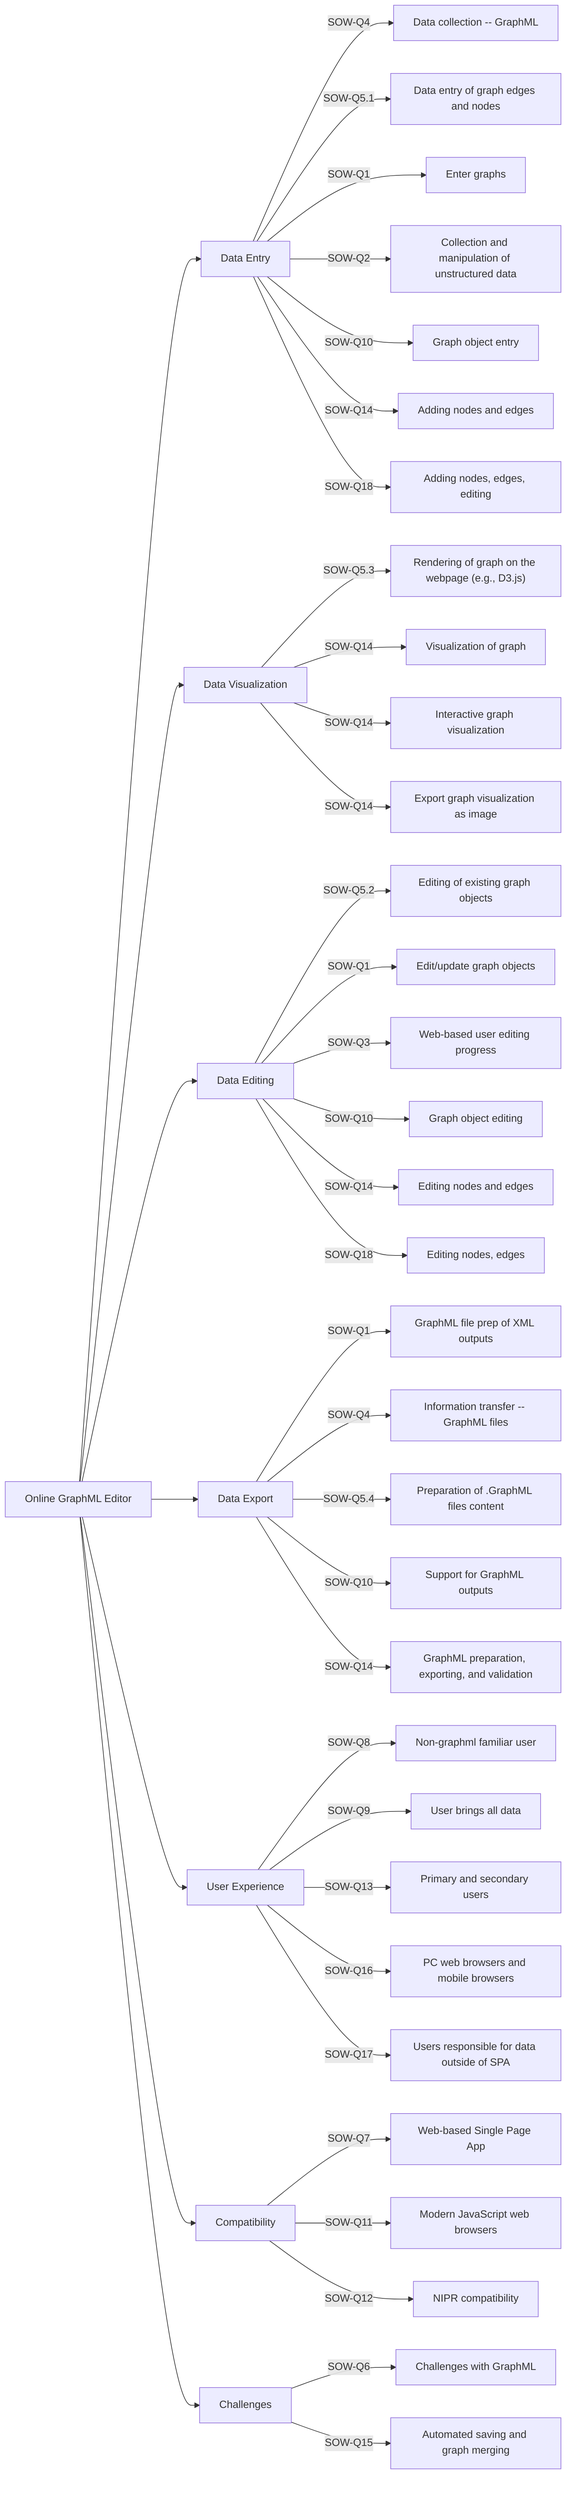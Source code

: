 graph LR
A["Online GraphML Editor"]
B[Data Entry]
C[Data Visualization]
D[Data Editing]
E[Data Export]
F[User Experience]
G[Compatibility]
H[Challenges]

A-->B
B-->|SOW-Q4|1["Data collection -- GraphML"]
B-->|SOW-Q5.1|2["Data entry of graph edges and nodes"]
B-->|SOW-Q1|3["Enter graphs"]
B-->|SOW-Q2|4["Collection and manipulation of unstructured data"]
B-->|SOW-Q10|5["Graph object entry"]
B-->|SOW-Q14|6["Adding nodes and edges"]
B-->|SOW-Q18|7["Adding nodes, edges, editing"]

A-->C
C-->|SOW-Q5.3|8["Rendering of graph on the webpage (e.g., D3.js)"]
C-->|SOW-Q14|9["Visualization of graph"]
C-->|SOW-Q14|10["Interactive graph visualization"]
C-->|SOW-Q14|11["Export graph visualization as image"]

A-->D
D-->|SOW-Q5.2|12["Editing of existing graph objects"]
D-->|SOW-Q1|13["Edit/update graph objects"]
D-->|SOW-Q3|14["Web-based user editing progress"]
D-->|SOW-Q10|15["Graph object editing"]
D-->|SOW-Q14|16["Editing nodes and edges"]
D-->|SOW-Q18|17["Editing nodes, edges"]

A-->E
E-->|SOW-Q1|18["GraphML file prep of XML outputs"]
E-->|SOW-Q4|19["Information transfer -- GraphML files"]
E-->|SOW-Q5.4|20["Preparation of .GraphML files content"]
E-->|SOW-Q10|21["Support for GraphML outputs"]
E-->|SOW-Q14|22["GraphML preparation, exporting, and validation"]

A-->F
F-->|SOW-Q8|23["Non-graphml familiar user"]
F-->|SOW-Q9|24["User brings all data"]
F-->|SOW-Q13|25["Primary and secondary users"]
F-->|SOW-Q16|26["PC web browsers and mobile browsers"]
F-->|SOW-Q17|27["Users responsible for data outside of SPA"]

A-->G
G-->|SOW-Q7|28["Web-based Single Page App"]
G-->|SOW-Q11|29["Modern JavaScript web browsers"]
G-->|SOW-Q12|30["NIPR compatibility"]

A-->H
H-->|SOW-Q6|31["Challenges with GraphML"]
H-->|SOW-Q15|32["Automated saving and graph merging"]